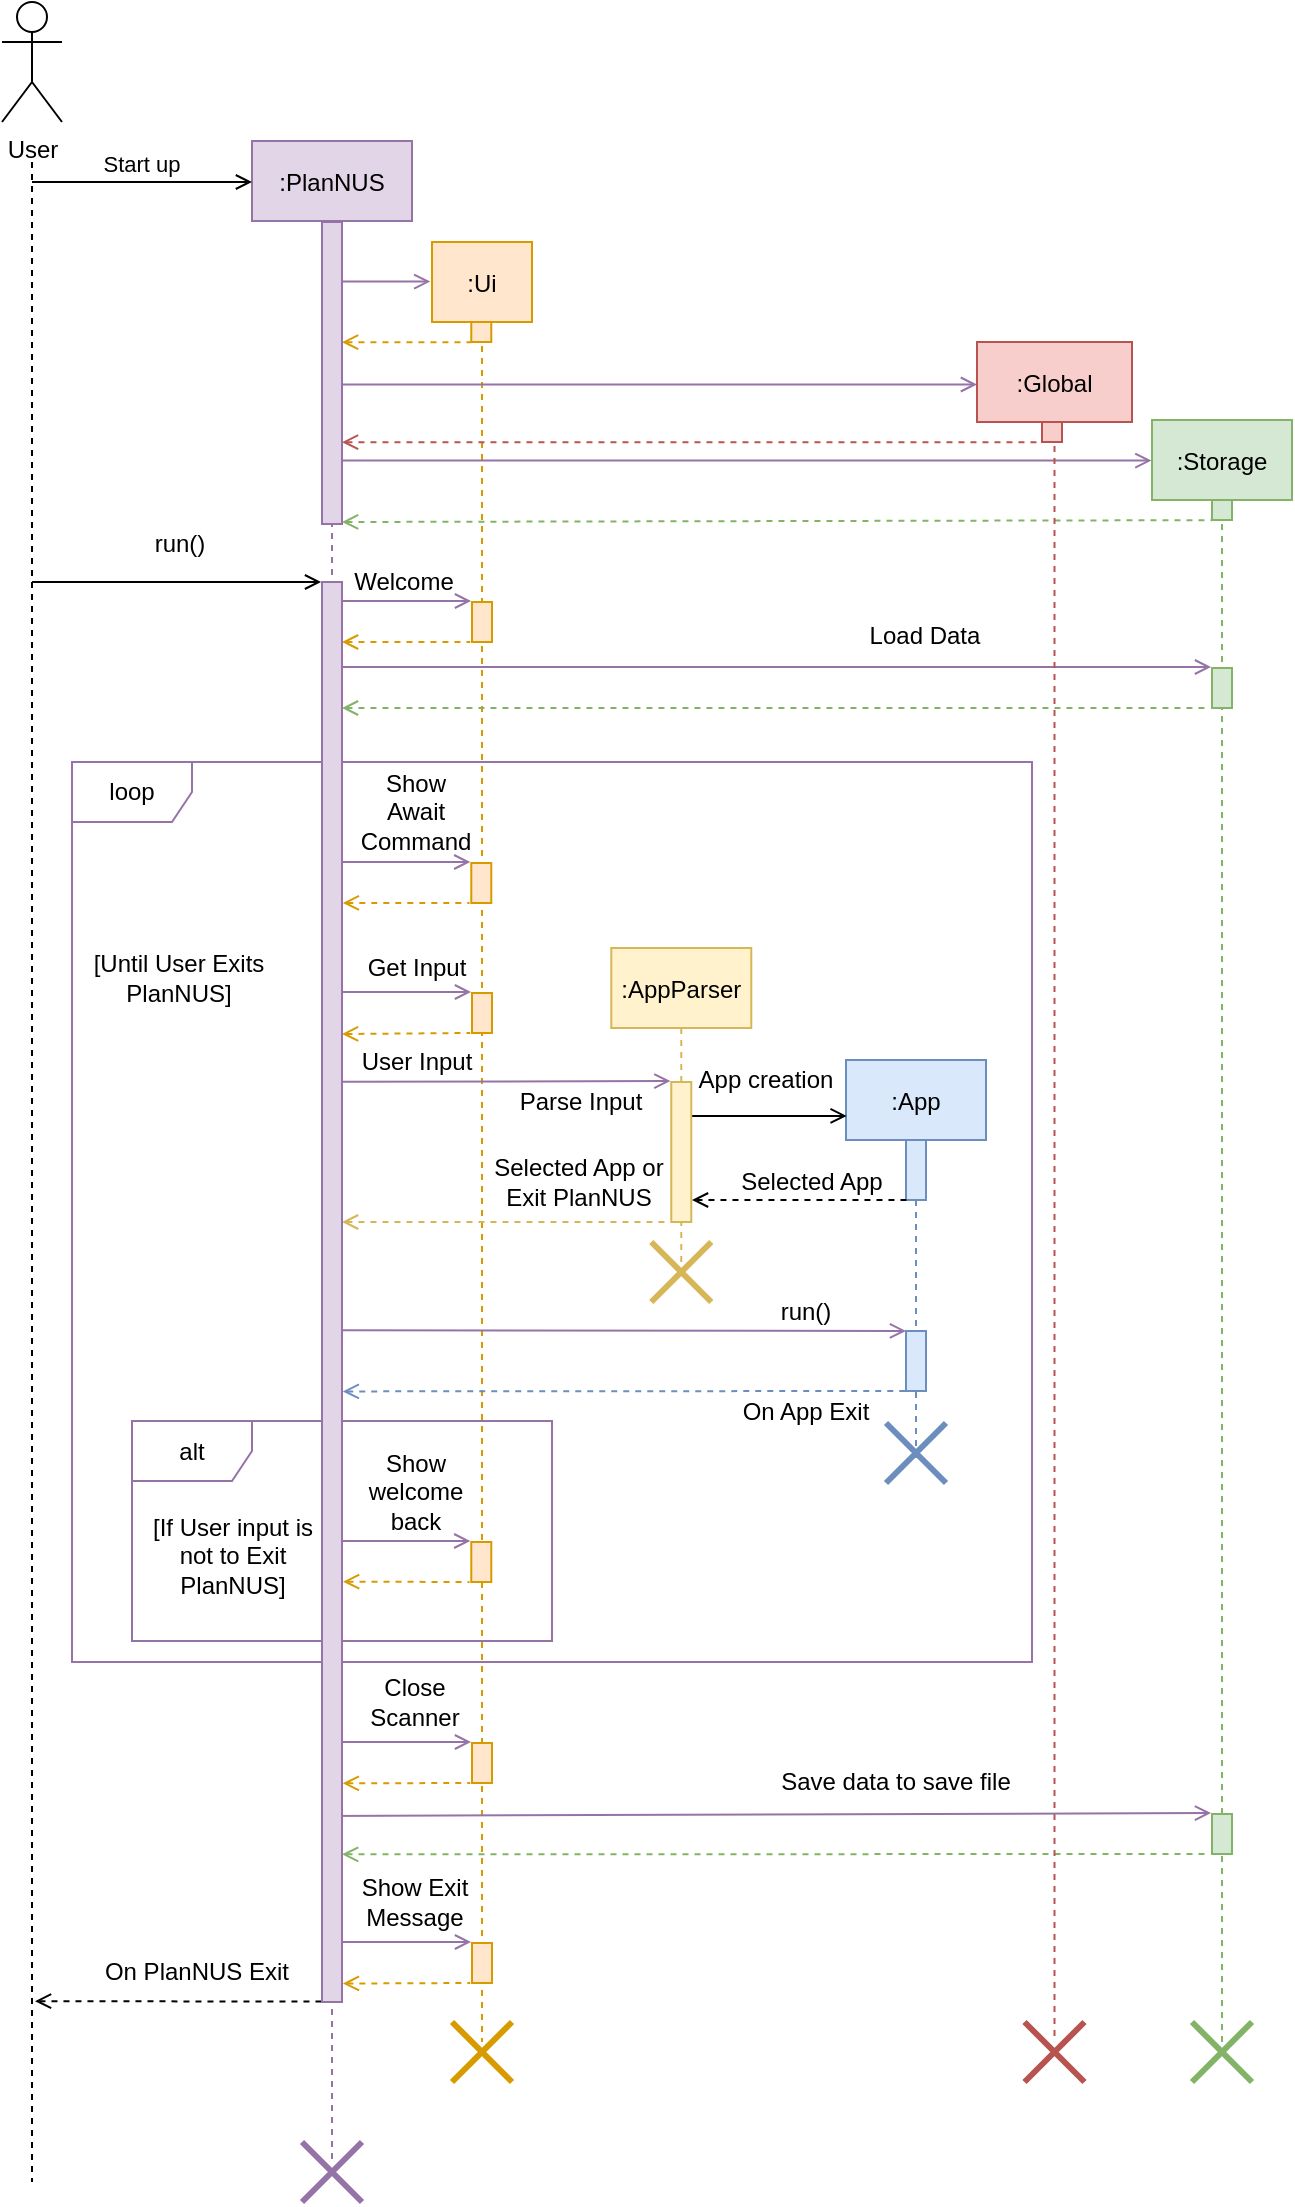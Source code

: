 <mxfile version="13.8.1" type="device"><diagram id="kgpKYQtTHZ0yAKxKKP6v" name="Page-1"><mxGraphModel dx="2031" dy="1007" grid="1" gridSize="10" guides="1" tooltips="1" connect="1" arrows="1" fold="1" page="1" pageScale="1" pageWidth="827" pageHeight="1169" math="0" shadow="0"><root><mxCell id="0"/><mxCell id="1" parent="0"/><mxCell id="GMnfnDE-tNnW6VUJL2SW-99" value="loop" style="shape=umlFrame;whiteSpace=wrap;html=1;strokeColor=#9673A6;fillColor=none;fontColor=#000000;" parent="1" vertex="1"><mxGeometry x="160" y="400" width="480" height="450" as="geometry"/></mxCell><mxCell id="GMnfnDE-tNnW6VUJL2SW-96" value="alt" style="shape=umlFrame;whiteSpace=wrap;html=1;strokeColor=#9673A6;fillColor=none;fontColor=#000000;" parent="1" vertex="1"><mxGeometry x="190" y="729.5" width="210" height="110" as="geometry"/></mxCell><mxCell id="GMnfnDE-tNnW6VUJL2SW-48" value="" style="endArrow=open;html=1;strokeWidth=1;anchorPointDirection=0;endFill=0;entryX=-0.048;entryY=-0.025;entryDx=0;entryDy=0;entryPerimeter=0;endSize=6;startSize=6;snapToPoint=1;fillColor=#e1d5e7;strokeColor=#9673a6;" parent="1" target="GMnfnDE-tNnW6VUJL2SW-49" edge="1"><mxGeometry width="50" height="50" relative="1" as="geometry"><mxPoint x="290.003" y="450" as="sourcePoint"/><mxPoint x="358.64" y="450.5" as="targetPoint"/></mxGeometry></mxCell><mxCell id="GMnfnDE-tNnW6VUJL2SW-43" value="" style="endArrow=open;html=1;strokeWidth=1;anchorPointDirection=0;endFill=0;entryX=-0.048;entryY=-0.025;entryDx=0;entryDy=0;entryPerimeter=0;endSize=6;startSize=6;snapToPoint=1;fillColor=#e1d5e7;strokeColor=#9673a6;" parent="1" source="GMnfnDE-tNnW6VUJL2SW-5" target="GMnfnDE-tNnW6VUJL2SW-44" edge="1"><mxGeometry width="50" height="50" relative="1" as="geometry"><mxPoint x="304" y="354" as="sourcePoint"/><mxPoint x="619" y="354" as="targetPoint"/></mxGeometry></mxCell><mxCell id="GMnfnDE-tNnW6VUJL2SW-40" value="" style="endArrow=open;html=1;strokeWidth=1;anchorPointDirection=0;endFill=0;entryX=-0.048;entryY=-0.025;entryDx=0;entryDy=0;entryPerimeter=0;endSize=6;startSize=6;snapToPoint=1;fillColor=#e1d5e7;strokeColor=#9673a6;" parent="1" source="GMnfnDE-tNnW6VUJL2SW-5" target="GMnfnDE-tNnW6VUJL2SW-39" edge="1"><mxGeometry width="50" height="50" relative="1" as="geometry"><mxPoint x="304" y="320" as="sourcePoint"/><mxPoint x="359" y="320" as="targetPoint"/></mxGeometry></mxCell><mxCell id="GMnfnDE-tNnW6VUJL2SW-16" value="" style="endArrow=none;dashed=1;html=1;" parent="1" edge="1"><mxGeometry width="50" height="50" relative="1" as="geometry"><mxPoint x="140" y="100" as="sourcePoint"/><mxPoint x="140" y="1110" as="targetPoint"/></mxGeometry></mxCell><mxCell id="GMnfnDE-tNnW6VUJL2SW-5" value=":PlanNUS" style="shape=umlLifeline;perimeter=lifelinePerimeter;container=0;collapsible=0;recursiveResize=0;rounded=0;shadow=0;strokeWidth=1;fillColor=#e1d5e7;strokeColor=#9673a6;" parent="1" vertex="1"><mxGeometry x="250" y="89.5" width="80" height="1010.5" as="geometry"/></mxCell><mxCell id="GMnfnDE-tNnW6VUJL2SW-9" value=":Ui" style="shape=umlLifeline;perimeter=lifelinePerimeter;container=0;collapsible=0;recursiveResize=0;rounded=0;shadow=0;strokeWidth=1;fillColor=#ffe6cc;strokeColor=#d79b00;" parent="1" vertex="1"><mxGeometry x="340" y="140" width="50" height="900" as="geometry"/></mxCell><mxCell id="GMnfnDE-tNnW6VUJL2SW-15" value="User" style="shape=umlActor;verticalLabelPosition=bottom;verticalAlign=top;html=1;outlineConnect=0;" parent="1" vertex="1"><mxGeometry x="125" y="20" width="30" height="60" as="geometry"/></mxCell><mxCell id="GMnfnDE-tNnW6VUJL2SW-18" value="" style="verticalAlign=bottom;startArrow=none;endArrow=open;startSize=8;shadow=0;strokeWidth=1;startFill=0;endFill=0;anchorPointDirection=0;entryX=-0.017;entryY=0.022;entryDx=0;entryDy=0;entryPerimeter=0;fillColor=#e1d5e7;strokeColor=#9673a6;" parent="1" source="GMnfnDE-tNnW6VUJL2SW-6" target="GMnfnDE-tNnW6VUJL2SW-9" edge="1"><mxGeometry x="0.895" y="-47" relative="1" as="geometry"><mxPoint x="295" y="130" as="sourcePoint"/><mxPoint x="340" y="130" as="targetPoint"/><Array as="points"/><mxPoint x="-40" y="-22" as="offset"/></mxGeometry></mxCell><mxCell id="GMnfnDE-tNnW6VUJL2SW-19" value="" style="endArrow=none;dashed=1;html=1;strokeWidth=1;entryX=-0.003;entryY=1.008;entryDx=0;entryDy=0;entryPerimeter=0;startArrow=open;startFill=0;anchorPointDirection=0;fillColor=#ffe6cc;strokeColor=#d79b00;" parent="1" source="GMnfnDE-tNnW6VUJL2SW-6" target="GMnfnDE-tNnW6VUJL2SW-10" edge="1"><mxGeometry width="50" height="50" relative="1" as="geometry"><mxPoint x="310" y="200" as="sourcePoint"/><mxPoint x="400" y="170" as="targetPoint"/></mxGeometry></mxCell><mxCell id="GMnfnDE-tNnW6VUJL2SW-23" value="" style="endArrow=none;dashed=1;html=1;strokeWidth=1;entryX=-0.003;entryY=1.008;entryDx=0;entryDy=0;entryPerimeter=0;startArrow=open;startFill=0;anchorPointDirection=0;fillColor=#f8cecc;strokeColor=#b85450;" parent="1" source="GMnfnDE-tNnW6VUJL2SW-6" target="GMnfnDE-tNnW6VUJL2SW-21" edge="1"><mxGeometry width="50" height="50" relative="1" as="geometry"><mxPoint x="280" y="200" as="sourcePoint"/><mxPoint x="533.18" y="220" as="targetPoint"/></mxGeometry></mxCell><mxCell id="GMnfnDE-tNnW6VUJL2SW-30" value=":Storage" style="shape=umlLifeline;perimeter=lifelinePerimeter;container=1;collapsible=0;recursiveResize=0;rounded=0;shadow=0;strokeWidth=1;fillColor=#d5e8d4;strokeColor=#82b366;" parent="1" vertex="1"><mxGeometry x="700" y="229" width="70" height="811" as="geometry"/></mxCell><mxCell id="GMnfnDE-tNnW6VUJL2SW-31" value="" style="points=[];perimeter=orthogonalPerimeter;rounded=0;shadow=0;strokeWidth=1;fillColor=#d5e8d4;strokeColor=#82b366;" parent="GMnfnDE-tNnW6VUJL2SW-30" vertex="1"><mxGeometry x="30" y="40" width="10" height="10" as="geometry"/></mxCell><mxCell id="GMnfnDE-tNnW6VUJL2SW-44" value="" style="points=[];perimeter=orthogonalPerimeter;rounded=0;shadow=0;strokeWidth=1;fillColor=#d5e8d4;strokeColor=#82b366;" parent="GMnfnDE-tNnW6VUJL2SW-30" vertex="1"><mxGeometry x="30" y="124" width="10" height="20" as="geometry"/></mxCell><mxCell id="GMnfnDE-tNnW6VUJL2SW-45" value="" style="endArrow=none;html=1;strokeWidth=1;anchorPointDirection=0;endFill=0;entryX=-0.048;entryY=-0.025;entryDx=0;entryDy=0;entryPerimeter=0;endSize=6;startSize=6;snapToPoint=1;startArrow=open;startFill=0;dashed=1;fillColor=#d5e8d4;strokeColor=#82b366;" parent="GMnfnDE-tNnW6VUJL2SW-30" source="GMnfnDE-tNnW6VUJL2SW-34" edge="1"><mxGeometry width="50" height="50" relative="1" as="geometry"><mxPoint x="-29.92" y="143.82" as="sourcePoint"/><mxPoint x="29.12" y="144" as="targetPoint"/></mxGeometry></mxCell><mxCell id="GMnfnDE-tNnW6VUJL2SW-107" value="" style="points=[];perimeter=orthogonalPerimeter;rounded=0;shadow=0;strokeWidth=1;fillColor=#d5e8d4;strokeColor=#82b366;" parent="GMnfnDE-tNnW6VUJL2SW-30" vertex="1"><mxGeometry x="30" y="697.0" width="10" height="20" as="geometry"/></mxCell><mxCell id="GMnfnDE-tNnW6VUJL2SW-108" value="" style="endArrow=none;html=1;strokeWidth=1;anchorPointDirection=0;endFill=0;entryX=-0.048;entryY=-0.025;entryDx=0;entryDy=0;entryPerimeter=0;endSize=6;startSize=6;snapToPoint=1;startArrow=open;startFill=0;dashed=1;fillColor=#d5e8d4;strokeColor=#82b366;exitX=1.002;exitY=0.896;exitDx=0;exitDy=0;exitPerimeter=0;" parent="GMnfnDE-tNnW6VUJL2SW-30" edge="1" source="GMnfnDE-tNnW6VUJL2SW-34"><mxGeometry width="50" height="50" relative="1" as="geometry"><mxPoint x="-410" y="717" as="sourcePoint"/><mxPoint x="29.12" y="717.0" as="targetPoint"/></mxGeometry></mxCell><mxCell id="GMnfnDE-tNnW6VUJL2SW-32" value="" style="verticalAlign=bottom;startArrow=none;endArrow=open;startSize=6;shadow=0;strokeWidth=1;startFill=0;endFill=0;entryX=-0.004;entryY=0.025;entryDx=0;entryDy=0;entryPerimeter=0;jumpSize=0;anchorPointDirection=0;fillColor=#e1d5e7;strokeColor=#9673a6;" parent="1" source="GMnfnDE-tNnW6VUJL2SW-6" target="GMnfnDE-tNnW6VUJL2SW-30" edge="1"><mxGeometry x="0.895" y="-47" relative="1" as="geometry"><mxPoint x="280" y="250" as="sourcePoint"/><mxPoint x="675.33" y="260" as="targetPoint"/><Array as="points"/><mxPoint x="-40" y="-22" as="offset"/></mxGeometry></mxCell><mxCell id="GMnfnDE-tNnW6VUJL2SW-33" value="" style="endArrow=none;dashed=1;html=1;strokeWidth=1;entryX=-0.003;entryY=1.008;entryDx=0;entryDy=0;entryPerimeter=0;startArrow=open;startFill=0;anchorPointDirection=0;fillColor=#d5e8d4;strokeColor=#82b366;" parent="1" target="GMnfnDE-tNnW6VUJL2SW-31" edge="1"><mxGeometry width="50" height="50" relative="1" as="geometry"><mxPoint x="295" y="280" as="sourcePoint"/><mxPoint x="729.33" y="300" as="targetPoint"/></mxGeometry></mxCell><mxCell id="GMnfnDE-tNnW6VUJL2SW-6" value="" style="points=[];perimeter=orthogonalPerimeter;rounded=0;shadow=0;strokeWidth=1;fillColor=#E1D5E7;strokeColor=#9673A6;fontColor=#9673A6;" parent="1" vertex="1"><mxGeometry x="285" y="130" width="10" height="151" as="geometry"/></mxCell><mxCell id="GMnfnDE-tNnW6VUJL2SW-7" value="Start up" style="verticalAlign=bottom;startArrow=none;endArrow=open;startSize=8;shadow=0;strokeWidth=1;startFill=0;endFill=0;labelBackgroundColor=none;" parent="1" edge="1"><mxGeometry x="250" y="91" as="geometry"><mxPoint x="140" y="110" as="sourcePoint"/><mxPoint x="250" y="110" as="targetPoint"/><Array as="points"/><mxPoint as="offset"/></mxGeometry></mxCell><mxCell id="GMnfnDE-tNnW6VUJL2SW-36" value="" style="endArrow=open;html=1;strokeWidth=1;entryX=-0.045;entryY=0;entryDx=0;entryDy=0;entryPerimeter=0;arcSize=20;endFill=0;fillColor=#e1d5e7;" parent="1" target="GMnfnDE-tNnW6VUJL2SW-34" edge="1"><mxGeometry width="50" height="50" relative="1" as="geometry"><mxPoint x="140" y="310" as="sourcePoint"/><mxPoint x="334" y="320" as="targetPoint"/><Array as="points"/></mxGeometry></mxCell><mxCell id="GMnfnDE-tNnW6VUJL2SW-41" value="" style="endArrow=none;html=1;strokeWidth=1;anchorPointDirection=0;endFill=0;entryX=-0.048;entryY=-0.025;entryDx=0;entryDy=0;entryPerimeter=0;endSize=6;startSize=6;snapToPoint=1;startArrow=open;startFill=0;dashed=1;fillColor=#ffe6cc;strokeColor=#d79b00;" parent="1" source="GMnfnDE-tNnW6VUJL2SW-34" edge="1"><mxGeometry width="50" height="50" relative="1" as="geometry"><mxPoint x="304" y="340" as="sourcePoint"/><mxPoint x="359.12" y="340" as="targetPoint"/></mxGeometry></mxCell><mxCell id="GMnfnDE-tNnW6VUJL2SW-42" value="Welcome" style="text;html=1;strokeColor=none;fillColor=none;align=center;verticalAlign=middle;whiteSpace=wrap;rounded=0;" parent="1" vertex="1"><mxGeometry x="301" y="300" width="50" height="20" as="geometry"/></mxCell><mxCell id="GMnfnDE-tNnW6VUJL2SW-46" value="Load Data" style="text;html=1;strokeColor=none;fillColor=none;align=center;verticalAlign=middle;whiteSpace=wrap;rounded=0;" parent="1" vertex="1"><mxGeometry x="556" y="327" width="61" height="20" as="geometry"/></mxCell><mxCell id="GMnfnDE-tNnW6VUJL2SW-49" value="" style="points=[];perimeter=orthogonalPerimeter;rounded=0;shadow=0;strokeWidth=1;fillColor=#ffe6cc;strokeColor=#d79b00;" parent="1" vertex="1"><mxGeometry x="359.64" y="450.5" width="10" height="20" as="geometry"/></mxCell><mxCell id="GMnfnDE-tNnW6VUJL2SW-50" value="" style="endArrow=none;html=1;strokeWidth=1;anchorPointDirection=0;endFill=0;entryX=-0.048;entryY=-0.025;entryDx=0;entryDy=0;entryPerimeter=0;endSize=6;startSize=6;snapToPoint=1;startArrow=open;startFill=0;dashed=1;exitX=1.041;exitY=0.226;exitDx=0;exitDy=0;exitPerimeter=0;fillColor=#ffe6cc;strokeColor=#d79b00;" parent="1" edge="1" source="GMnfnDE-tNnW6VUJL2SW-34"><mxGeometry width="50" height="50" relative="1" as="geometry"><mxPoint x="299.72" y="470.32" as="sourcePoint"/><mxPoint x="358.76" y="470.5" as="targetPoint"/></mxGeometry></mxCell><mxCell id="GMnfnDE-tNnW6VUJL2SW-51" value="Show Await Command" style="text;html=1;strokeColor=none;fillColor=none;align=center;verticalAlign=middle;whiteSpace=wrap;rounded=0;" parent="1" vertex="1"><mxGeometry x="307" y="400" width="50" height="50" as="geometry"/></mxCell><mxCell id="GMnfnDE-tNnW6VUJL2SW-55" value="Get Input" style="text;html=1;strokeColor=none;fillColor=none;align=center;verticalAlign=middle;whiteSpace=wrap;rounded=0;" parent="1" vertex="1"><mxGeometry x="303.5" y="493" width="57" height="20" as="geometry"/></mxCell><mxCell id="GMnfnDE-tNnW6VUJL2SW-61" value="User Input" style="text;html=1;strokeColor=none;fillColor=none;align=center;verticalAlign=middle;whiteSpace=wrap;rounded=0;" parent="1" vertex="1"><mxGeometry x="301" y="540" width="63" height="20" as="geometry"/></mxCell><mxCell id="GMnfnDE-tNnW6VUJL2SW-62" value=":AppParser" style="shape=umlLifeline;perimeter=lifelinePerimeter;container=0;collapsible=0;recursiveResize=0;rounded=0;shadow=0;strokeWidth=1;fillColor=#fff2cc;strokeColor=#d6b656;" parent="1" vertex="1"><mxGeometry x="429.64" y="493" width="70" height="157" as="geometry"/></mxCell><mxCell id="GMnfnDE-tNnW6VUJL2SW-69" value="Parse Input" style="text;html=1;strokeColor=none;fillColor=none;align=center;verticalAlign=middle;whiteSpace=wrap;rounded=0;" parent="1" vertex="1"><mxGeometry x="380.5" y="560" width="67" height="20" as="geometry"/></mxCell><mxCell id="GMnfnDE-tNnW6VUJL2SW-71" value=":App" style="shape=umlLifeline;perimeter=lifelinePerimeter;container=0;collapsible=0;recursiveResize=0;rounded=0;shadow=0;strokeWidth=1;fillColor=#dae8fc;strokeColor=#6c8ebf;" parent="1" vertex="1"><mxGeometry x="547" y="549" width="70" height="201" as="geometry"/></mxCell><mxCell id="GMnfnDE-tNnW6VUJL2SW-75" value="" style="endArrow=open;html=1;strokeWidth=1;anchorPointDirection=0;endFill=0;endSize=6;startSize=6;snapToPoint=1;fillColor=#e1d5e7;strokeColor=#9673a6;exitX=0.954;exitY=0.352;exitDx=0;exitDy=0;exitPerimeter=0;" parent="1" edge="1" source="GMnfnDE-tNnW6VUJL2SW-34"><mxGeometry width="50" height="50" relative="1" as="geometry"><mxPoint x="300.003" y="559.5" as="sourcePoint"/><mxPoint x="459.2" y="559.5" as="targetPoint"/></mxGeometry></mxCell><mxCell id="GMnfnDE-tNnW6VUJL2SW-70" value="Selected App or Exit PlanNUS" style="text;html=1;strokeColor=none;fillColor=none;align=center;verticalAlign=middle;whiteSpace=wrap;rounded=0;" parent="1" vertex="1"><mxGeometry x="367" y="600" width="93" height="20" as="geometry"/></mxCell><mxCell id="GMnfnDE-tNnW6VUJL2SW-76" value="" style="endArrow=open;html=1;strokeWidth=1;anchorPointDirection=0;endFill=0;endSize=6;startSize=6;snapToPoint=1;entryX=0.005;entryY=0.139;entryDx=0;entryDy=0;entryPerimeter=0;" parent="1" source="GMnfnDE-tNnW6VUJL2SW-66" target="GMnfnDE-tNnW6VUJL2SW-71" edge="1"><mxGeometry width="50" height="50" relative="1" as="geometry"><mxPoint x="470.003" y="570" as="sourcePoint"/><mxPoint x="629.2" y="570" as="targetPoint"/></mxGeometry></mxCell><mxCell id="GMnfnDE-tNnW6VUJL2SW-77" value="App creation" style="text;html=1;strokeColor=none;fillColor=none;align=center;verticalAlign=middle;whiteSpace=wrap;rounded=0;" parent="1" vertex="1"><mxGeometry x="467" y="549" width="80" height="20" as="geometry"/></mxCell><mxCell id="GMnfnDE-tNnW6VUJL2SW-79" value="Selected App" style="text;html=1;strokeColor=none;fillColor=none;align=center;verticalAlign=middle;whiteSpace=wrap;rounded=0;" parent="1" vertex="1"><mxGeometry x="490" y="600" width="80" height="20" as="geometry"/></mxCell><mxCell id="GMnfnDE-tNnW6VUJL2SW-66" value="" style="points=[];perimeter=orthogonalPerimeter;rounded=0;shadow=0;strokeWidth=1;fillColor=#fff2cc;strokeColor=#d6b656;" parent="1" vertex="1"><mxGeometry x="459.64" y="560" width="10" height="70" as="geometry"/></mxCell><mxCell id="GMnfnDE-tNnW6VUJL2SW-68" value="" style="endArrow=none;html=1;strokeWidth=1;anchorPointDirection=0;endFill=0;entryX=-0.048;entryY=-0.025;entryDx=0;entryDy=0;entryPerimeter=0;endSize=6;startSize=6;snapToPoint=1;startArrow=open;startFill=0;dashed=1;fillColor=#fff2cc;strokeColor=#d6b656;" parent="1" source="GMnfnDE-tNnW6VUJL2SW-34" edge="1"><mxGeometry x="430" y="420" width="50" height="50" as="geometry"><mxPoint x="399.72" y="582.32" as="sourcePoint"/><mxPoint x="458.76" y="630" as="targetPoint"/></mxGeometry></mxCell><mxCell id="GMnfnDE-tNnW6VUJL2SW-81" value="" style="endArrow=open;html=1;strokeWidth=1;anchorPointDirection=0;endFill=0;endSize=6;startSize=6;snapToPoint=1;entryX=0;entryY=-0.002;entryDx=0;entryDy=0;entryPerimeter=0;fillColor=#e1d5e7;strokeColor=#9673a6;exitX=1.021;exitY=0.527;exitDx=0;exitDy=0;exitPerimeter=0;" parent="1" target="GMnfnDE-tNnW6VUJL2SW-80" edge="1" source="GMnfnDE-tNnW6VUJL2SW-34"><mxGeometry width="50" height="50" relative="1" as="geometry"><mxPoint x="300" y="684.44" as="sourcePoint"/><mxPoint x="576" y="684.5" as="targetPoint"/></mxGeometry></mxCell><mxCell id="GMnfnDE-tNnW6VUJL2SW-82" value="" style="endArrow=none;html=1;strokeWidth=1;anchorPointDirection=0;endFill=0;entryX=-0.048;entryY=-0.025;entryDx=0;entryDy=0;entryPerimeter=0;endSize=6;startSize=6;snapToPoint=1;startArrow=open;startFill=0;dashed=1;fillColor=#dae8fc;strokeColor=#6c8ebf;exitX=1.039;exitY=0.57;exitDx=0;exitDy=0;exitPerimeter=0;" parent="1" edge="1" source="GMnfnDE-tNnW6VUJL2SW-34"><mxGeometry width="50" height="50" relative="1" as="geometry"><mxPoint x="300" y="714.5" as="sourcePoint"/><mxPoint x="578.28" y="714.5" as="targetPoint"/></mxGeometry></mxCell><mxCell id="GMnfnDE-tNnW6VUJL2SW-84" value="run()" style="text;html=1;strokeColor=none;fillColor=none;align=center;verticalAlign=middle;whiteSpace=wrap;rounded=0;fontColor=#000000;" parent="1" vertex="1"><mxGeometry x="507" y="664.5" width="40" height="20" as="geometry"/></mxCell><mxCell id="GMnfnDE-tNnW6VUJL2SW-85" value="On App Exit" style="text;html=1;strokeColor=none;fillColor=none;align=center;verticalAlign=middle;whiteSpace=wrap;rounded=0;fontColor=#000000;" parent="1" vertex="1"><mxGeometry x="486.82" y="714.5" width="80.36" height="20" as="geometry"/></mxCell><mxCell id="GMnfnDE-tNnW6VUJL2SW-72" value="" style="points=[];perimeter=orthogonalPerimeter;rounded=0;shadow=0;strokeWidth=1;fillColor=#dae8fc;strokeColor=#6c8ebf;" parent="1" vertex="1"><mxGeometry x="577" y="589" width="10" height="30" as="geometry"/></mxCell><mxCell id="GMnfnDE-tNnW6VUJL2SW-78" value="" style="endArrow=none;html=1;strokeWidth=1;anchorPointDirection=0;endFill=0;entryX=-0.048;entryY=-0.025;entryDx=0;entryDy=0;entryPerimeter=0;endSize=6;startSize=6;snapToPoint=1;startArrow=open;startFill=0;dashed=1;" parent="1" edge="1"><mxGeometry x="547" y="549" width="50" height="50" as="geometry"><mxPoint x="470" y="619" as="sourcePoint"/><mxPoint x="578.64" y="619" as="targetPoint"/></mxGeometry></mxCell><mxCell id="GMnfnDE-tNnW6VUJL2SW-80" value="" style="points=[];perimeter=orthogonalPerimeter;rounded=0;shadow=0;strokeWidth=1;fillColor=#dae8fc;strokeColor=#6c8ebf;" parent="1" vertex="1"><mxGeometry x="577" y="684.5" width="10" height="30" as="geometry"/></mxCell><mxCell id="GMnfnDE-tNnW6VUJL2SW-87" value="" style="shape=umlDestroy;whiteSpace=wrap;html=1;strokeWidth=3;fillColor=#fff2cc;strokeColor=#d6b656;" parent="1" vertex="1"><mxGeometry x="449.64" y="640" width="30" height="30" as="geometry"/></mxCell><mxCell id="GMnfnDE-tNnW6VUJL2SW-89" value="" style="endArrow=open;html=1;strokeWidth=1;anchorPointDirection=0;endFill=0;entryX=-0.048;entryY=-0.025;entryDx=0;entryDy=0;entryPerimeter=0;endSize=6;startSize=6;snapToPoint=1;fillColor=#e1d5e7;strokeColor=#9673a6;" parent="1" target="GMnfnDE-tNnW6VUJL2SW-90" edge="1"><mxGeometry width="50" height="50" relative="1" as="geometry"><mxPoint x="290.003" y="789.5" as="sourcePoint"/><mxPoint x="358.64" y="790" as="targetPoint"/></mxGeometry></mxCell><mxCell id="GMnfnDE-tNnW6VUJL2SW-90" value="" style="points=[];perimeter=orthogonalPerimeter;rounded=0;shadow=0;strokeWidth=1;fillColor=#ffe6cc;strokeColor=#d79b00;" parent="1" vertex="1"><mxGeometry x="359.64" y="790" width="10" height="20" as="geometry"/></mxCell><mxCell id="GMnfnDE-tNnW6VUJL2SW-91" value="" style="endArrow=none;html=1;strokeWidth=1;anchorPointDirection=0;endFill=0;entryX=-0.048;entryY=-0.025;entryDx=0;entryDy=0;entryPerimeter=0;endSize=6;startSize=6;snapToPoint=1;startArrow=open;startFill=0;dashed=1;exitX=1.053;exitY=0.704;exitDx=0;exitDy=0;exitPerimeter=0;fillColor=#ffe6cc;strokeColor=#d79b00;" parent="1" edge="1" source="GMnfnDE-tNnW6VUJL2SW-34"><mxGeometry width="50" height="50" relative="1" as="geometry"><mxPoint x="299.72" y="809.82" as="sourcePoint"/><mxPoint x="358.76" y="810" as="targetPoint"/></mxGeometry></mxCell><mxCell id="GMnfnDE-tNnW6VUJL2SW-92" value="Show welcome back" style="text;html=1;strokeColor=none;fillColor=none;align=center;verticalAlign=middle;whiteSpace=wrap;rounded=0;" parent="1" vertex="1"><mxGeometry x="307" y="739.5" width="50" height="50" as="geometry"/></mxCell><mxCell id="GMnfnDE-tNnW6VUJL2SW-10" value="" style="points=[];perimeter=orthogonalPerimeter;rounded=0;shadow=0;strokeWidth=1;fillColor=#ffe6cc;strokeColor=#d79b00;" parent="1" vertex="1"><mxGeometry x="359.64" y="180" width="10" height="10" as="geometry"/></mxCell><mxCell id="GMnfnDE-tNnW6VUJL2SW-39" value="" style="points=[];perimeter=orthogonalPerimeter;rounded=0;shadow=0;strokeWidth=1;fillColor=#ffe6cc;strokeColor=#d79b00;" parent="1" vertex="1"><mxGeometry x="360" y="320" width="10" height="20" as="geometry"/></mxCell><mxCell id="GMnfnDE-tNnW6VUJL2SW-53" value="" style="points=[];perimeter=orthogonalPerimeter;rounded=0;shadow=0;strokeWidth=1;fillColor=#ffe6cc;strokeColor=#d79b00;" parent="1" vertex="1"><mxGeometry x="360" y="515.5" width="10" height="20" as="geometry"/></mxCell><mxCell id="GMnfnDE-tNnW6VUJL2SW-52" value="" style="endArrow=open;html=1;strokeWidth=1;anchorPointDirection=0;endFill=0;entryX=-0.048;entryY=-0.025;entryDx=0;entryDy=0;entryPerimeter=0;endSize=6;startSize=6;snapToPoint=1;fillColor=#e1d5e7;strokeColor=#9673a6;" parent="1" target="GMnfnDE-tNnW6VUJL2SW-53" edge="1"><mxGeometry x="340" y="110" width="50" height="50" as="geometry"><mxPoint x="290.363" y="515" as="sourcePoint"/><mxPoint x="359" y="515.5" as="targetPoint"/></mxGeometry></mxCell><mxCell id="GMnfnDE-tNnW6VUJL2SW-54" value="" style="endArrow=none;html=1;strokeWidth=1;anchorPointDirection=0;endFill=0;entryX=-0.048;entryY=-0.025;entryDx=0;entryDy=0;entryPerimeter=0;endSize=6;startSize=6;snapToPoint=1;startArrow=open;startFill=0;dashed=1;fillColor=#ffe6cc;strokeColor=#d79b00;" parent="1" edge="1"><mxGeometry x="340" y="110" width="50" height="50" as="geometry"><mxPoint x="295" y="536" as="sourcePoint"/><mxPoint x="359.12" y="535.5" as="targetPoint"/></mxGeometry></mxCell><mxCell id="GMnfnDE-tNnW6VUJL2SW-93" value="[If User input is not to Exit PlanNUS]" style="text;html=1;strokeColor=none;fillColor=none;align=center;verticalAlign=middle;whiteSpace=wrap;rounded=0;fontColor=#000000;" parent="1" vertex="1"><mxGeometry x="193.5" y="764" width="93" height="65" as="geometry"/></mxCell><mxCell id="GMnfnDE-tNnW6VUJL2SW-100" value="" style="shape=umlDestroy;whiteSpace=wrap;html=1;strokeWidth=3;fillColor=#dae8fc;strokeColor=#6c8ebf;" parent="1" vertex="1"><mxGeometry x="567" y="730.5" width="30" height="30" as="geometry"/></mxCell><mxCell id="GMnfnDE-tNnW6VUJL2SW-101" value="[Until User Exits PlanNUS]" style="text;html=1;strokeColor=none;fillColor=none;align=center;verticalAlign=middle;whiteSpace=wrap;rounded=0;fontColor=#000000;" parent="1" vertex="1"><mxGeometry x="167" y="475" width="93" height="65" as="geometry"/></mxCell><mxCell id="GMnfnDE-tNnW6VUJL2SW-102" value="Close Scanner" style="text;html=1;strokeColor=none;fillColor=none;align=center;verticalAlign=middle;whiteSpace=wrap;rounded=0;" parent="1" vertex="1"><mxGeometry x="303.14" y="860" width="57" height="20" as="geometry"/></mxCell><mxCell id="GMnfnDE-tNnW6VUJL2SW-103" value="" style="points=[];perimeter=orthogonalPerimeter;rounded=0;shadow=0;strokeWidth=1;fillColor=#ffe6cc;strokeColor=#d79b00;" parent="1" vertex="1"><mxGeometry x="360" y="890.5" width="10" height="20" as="geometry"/></mxCell><mxCell id="GMnfnDE-tNnW6VUJL2SW-104" value="" style="endArrow=open;html=1;strokeWidth=1;anchorPointDirection=0;endFill=0;entryX=-0.048;entryY=-0.025;entryDx=0;entryDy=0;entryPerimeter=0;endSize=6;startSize=6;snapToPoint=1;fillColor=#e1d5e7;strokeColor=#9673a6;" parent="1" target="GMnfnDE-tNnW6VUJL2SW-103" edge="1"><mxGeometry x="340" y="485" width="50" height="50" as="geometry"><mxPoint x="290.363" y="890" as="sourcePoint"/><mxPoint x="359" y="890.5" as="targetPoint"/></mxGeometry></mxCell><mxCell id="GMnfnDE-tNnW6VUJL2SW-105" value="" style="endArrow=none;html=1;strokeWidth=1;anchorPointDirection=0;endFill=0;entryX=-0.048;entryY=-0.025;entryDx=0;entryDy=0;entryPerimeter=0;endSize=6;startSize=6;snapToPoint=1;startArrow=open;startFill=0;dashed=1;exitX=1.039;exitY=0.846;exitDx=0;exitDy=0;exitPerimeter=0;fillColor=#ffe6cc;strokeColor=#d79b00;" parent="1" edge="1" source="GMnfnDE-tNnW6VUJL2SW-34"><mxGeometry x="340" y="485" width="50" height="50" as="geometry"><mxPoint x="300.08" y="910.32" as="sourcePoint"/><mxPoint x="359.12" y="910.5" as="targetPoint"/></mxGeometry></mxCell><mxCell id="GMnfnDE-tNnW6VUJL2SW-109" value="Save data to save file" style="text;html=1;strokeColor=none;fillColor=none;align=center;verticalAlign=middle;whiteSpace=wrap;rounded=0;" parent="1" vertex="1"><mxGeometry x="510" y="900" width="124" height="20" as="geometry"/></mxCell><mxCell id="GMnfnDE-tNnW6VUJL2SW-110" value="Show Exit Message" style="text;html=1;strokeColor=none;fillColor=none;align=center;verticalAlign=middle;whiteSpace=wrap;rounded=0;" parent="1" vertex="1"><mxGeometry x="303.14" y="960" width="57" height="20" as="geometry"/></mxCell><mxCell id="GMnfnDE-tNnW6VUJL2SW-111" value="" style="points=[];perimeter=orthogonalPerimeter;rounded=0;shadow=0;strokeWidth=1;fillColor=#ffe6cc;strokeColor=#d79b00;" parent="1" vertex="1"><mxGeometry x="360" y="990.5" width="10" height="20" as="geometry"/></mxCell><mxCell id="GMnfnDE-tNnW6VUJL2SW-112" value="" style="endArrow=open;html=1;strokeWidth=1;anchorPointDirection=0;endFill=0;entryX=-0.048;entryY=-0.025;entryDx=0;entryDy=0;entryPerimeter=0;endSize=6;startSize=6;snapToPoint=1;fillColor=#e1d5e7;strokeColor=#9673a6;" parent="1" target="GMnfnDE-tNnW6VUJL2SW-111" edge="1"><mxGeometry x="340" y="585" width="50" height="50" as="geometry"><mxPoint x="290.363" y="990" as="sourcePoint"/><mxPoint x="359" y="990.5" as="targetPoint"/></mxGeometry></mxCell><mxCell id="GMnfnDE-tNnW6VUJL2SW-113" value="" style="endArrow=none;html=1;strokeWidth=1;anchorPointDirection=0;endFill=0;entryX=-0.048;entryY=-0.025;entryDx=0;entryDy=0;entryPerimeter=0;endSize=6;startSize=6;snapToPoint=1;startArrow=open;startFill=0;dashed=1;exitX=1.045;exitY=0.987;exitDx=0;exitDy=0;exitPerimeter=0;fillColor=#ffe6cc;strokeColor=#d79b00;" parent="1" edge="1" source="GMnfnDE-tNnW6VUJL2SW-34"><mxGeometry x="340" y="585" width="50" height="50" as="geometry"><mxPoint x="300.08" y="1010.32" as="sourcePoint"/><mxPoint x="359.12" y="1010.5" as="targetPoint"/></mxGeometry></mxCell><mxCell id="GMnfnDE-tNnW6VUJL2SW-20" value=":Global" style="shape=umlLifeline;perimeter=lifelinePerimeter;container=0;collapsible=0;recursiveResize=0;rounded=0;shadow=0;strokeWidth=1;fillColor=#f8cecc;strokeColor=#b85450;" parent="1" vertex="1"><mxGeometry x="612.5" y="190" width="77.5" height="850" as="geometry"/></mxCell><mxCell id="GMnfnDE-tNnW6VUJL2SW-115" value="" style="verticalAlign=bottom;startArrow=none;endArrow=open;startSize=6;shadow=0;strokeWidth=1;startFill=0;endFill=0;jumpSize=0;anchorPointDirection=0;entryX=0;entryY=0.025;entryDx=0;entryDy=0;entryPerimeter=0;fillColor=#e1d5e7;strokeColor=#9673a6;" parent="1" source="GMnfnDE-tNnW6VUJL2SW-6" target="GMnfnDE-tNnW6VUJL2SW-20" edge="1"><mxGeometry x="0.895" y="-47" relative="1" as="geometry"><mxPoint x="295" y="210" as="sourcePoint"/><mxPoint x="691" y="210" as="targetPoint"/><Array as="points"/><mxPoint x="-40" y="-22" as="offset"/></mxGeometry></mxCell><mxCell id="GMnfnDE-tNnW6VUJL2SW-21" value="" style="points=[];perimeter=orthogonalPerimeter;rounded=0;shadow=0;strokeWidth=1;fillColor=#f8cecc;strokeColor=#b85450;" parent="1" vertex="1"><mxGeometry x="645" y="230" width="10" height="10" as="geometry"/></mxCell><mxCell id="GMnfnDE-tNnW6VUJL2SW-116" value="" style="shape=umlDestroy;whiteSpace=wrap;html=1;strokeWidth=3;fillColor=#ffe6cc;strokeColor=#d79b00;" parent="1" vertex="1"><mxGeometry x="350" y="1030" width="30" height="30" as="geometry"/></mxCell><mxCell id="GMnfnDE-tNnW6VUJL2SW-117" value="" style="endArrow=none;html=1;strokeWidth=1;anchorPointDirection=0;endFill=0;entryX=-0.048;entryY=-0.025;entryDx=0;entryDy=0;entryPerimeter=0;endSize=6;startSize=6;snapToPoint=1;startArrow=open;startFill=0;dashed=1;" parent="1" edge="1"><mxGeometry x="267.38" y="594.28" width="50" height="50" as="geometry"><mxPoint x="141.5" y="1019.6" as="sourcePoint"/><mxPoint x="286.5" y="1019.78" as="targetPoint"/></mxGeometry></mxCell><mxCell id="GMnfnDE-tNnW6VUJL2SW-106" value="" style="endArrow=open;html=1;strokeWidth=1;anchorPointDirection=0;endFill=0;entryX=-0.048;entryY=-0.025;entryDx=0;entryDy=0;entryPerimeter=0;endSize=6;startSize=6;snapToPoint=1;exitX=0.034;exitY=0.869;exitDx=0;exitDy=0;exitPerimeter=0;fillColor=#e1d5e7;strokeColor=#9673a6;" parent="1" source="GMnfnDE-tNnW6VUJL2SW-34" target="GMnfnDE-tNnW6VUJL2SW-107" edge="1"><mxGeometry width="50" height="50" relative="1" as="geometry"><mxPoint x="199.81" y="926.5" as="sourcePoint"/><mxPoint x="529" y="927.0" as="targetPoint"/></mxGeometry></mxCell><mxCell id="GMnfnDE-tNnW6VUJL2SW-34" value="" style="points=[];perimeter=orthogonalPerimeter;rounded=0;shadow=0;strokeWidth=1;fillColor=#e1d5e7;strokeColor=#9673a6;" parent="1" vertex="1"><mxGeometry x="285" y="310" width="10" height="710" as="geometry"/></mxCell><mxCell id="GMnfnDE-tNnW6VUJL2SW-118" value="" style="shape=umlDestroy;whiteSpace=wrap;html=1;strokeWidth=3;fillColor=#f8cecc;strokeColor=#b85450;" parent="1" vertex="1"><mxGeometry x="636.25" y="1030" width="30" height="30" as="geometry"/></mxCell><mxCell id="GMnfnDE-tNnW6VUJL2SW-119" value="" style="shape=umlDestroy;whiteSpace=wrap;html=1;strokeWidth=3;fillColor=#d5e8d4;strokeColor=#82b366;" parent="1" vertex="1"><mxGeometry x="720" y="1030" width="30" height="30" as="geometry"/></mxCell><mxCell id="GMnfnDE-tNnW6VUJL2SW-120" value="On PlanNUS Exit" style="text;html=1;strokeColor=none;fillColor=none;align=center;verticalAlign=middle;whiteSpace=wrap;rounded=0;fontColor=#000000;" parent="1" vertex="1"><mxGeometry x="168.5" y="997.1" width="106.5" height="15" as="geometry"/></mxCell><mxCell id="GMnfnDE-tNnW6VUJL2SW-121" value="" style="shape=umlDestroy;whiteSpace=wrap;html=1;strokeWidth=3;fillColor=#e1d5e7;strokeColor=#9673a6;" parent="1" vertex="1"><mxGeometry x="275" y="1090" width="30" height="30" as="geometry"/></mxCell><mxCell id="O4ZOMmarb3GtZkAsHWFA-1" value="run()" style="text;html=1;strokeColor=none;fillColor=none;align=center;verticalAlign=middle;whiteSpace=wrap;rounded=0;" vertex="1" parent="1"><mxGeometry x="188.5" y="281" width="50" height="20" as="geometry"/></mxCell></root></mxGraphModel></diagram></mxfile>